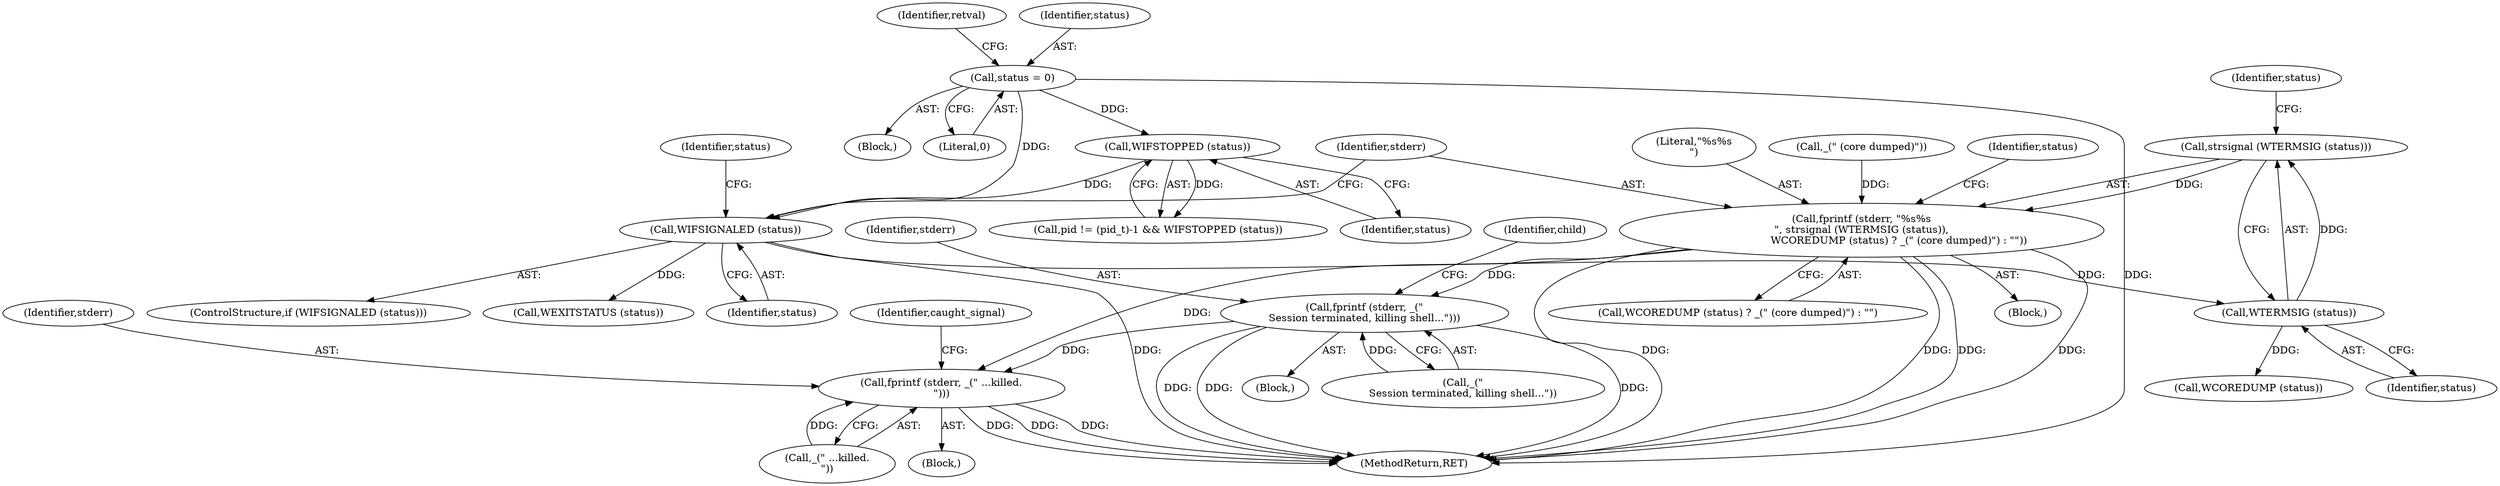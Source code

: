 digraph "0_util-linux_dffab154d29a288aa171ff50263ecc8f2e14a891@API" {
"1000350" [label="(Call,strsignal (WTERMSIG (status)))"];
"1000351" [label="(Call,WTERMSIG (status))"];
"1000344" [label="(Call,WIFSIGNALED (status))"];
"1000114" [label="(Call,status = 0)"];
"1000324" [label="(Call,WIFSTOPPED (status))"];
"1000347" [label="(Call,fprintf (stderr, \"%s%s\n\", strsignal (WTERMSIG (status)),\n                       WCOREDUMP (status) ? _(\" (core dumped)\") : \"\"))"];
"1000402" [label="(Call,fprintf (stderr, _(\"\nSession terminated, killing shell...\")))"];
"1000427" [label="(Call,fprintf (stderr, _(\" ...killed.\n\")))"];
"1000404" [label="(Call,_(\"\nSession terminated, killing shell...\"))"];
"1000354" [label="(Call,WCOREDUMP (status))"];
"1000344" [label="(Call,WIFSIGNALED (status))"];
"1000119" [label="(Identifier,retval)"];
"1000353" [label="(Call,WCOREDUMP (status) ? _(\" (core dumped)\") : \"\")"];
"1000348" [label="(Identifier,stderr)"];
"1000115" [label="(Identifier,status)"];
"1000325" [label="(Identifier,status)"];
"1000346" [label="(Block,)"];
"1000317" [label="(Call,pid != (pid_t)-1 && WIFSTOPPED (status))"];
"1000421" [label="(Block,)"];
"1000351" [label="(Call,WTERMSIG (status))"];
"1000347" [label="(Call,fprintf (stderr, \"%s%s\n\", strsignal (WTERMSIG (status)),\n                       WCOREDUMP (status) ? _(\" (core dumped)\") : \"\"))"];
"1000349" [label="(Literal,\"%s%s\n\")"];
"1000355" [label="(Identifier,status)"];
"1000471" [label="(MethodReturn,RET)"];
"1000356" [label="(Call,_(\" (core dumped)\"))"];
"1000401" [label="(Block,)"];
"1000407" [label="(Identifier,child)"];
"1000367" [label="(Identifier,status)"];
"1000429" [label="(Call,_(\" ...killed.\n\"))"];
"1000324" [label="(Call,WIFSTOPPED (status))"];
"1000427" [label="(Call,fprintf (stderr, _(\" ...killed.\n\")))"];
"1000345" [label="(Identifier,status)"];
"1000116" [label="(Literal,0)"];
"1000360" [label="(Identifier,status)"];
"1000114" [label="(Call,status = 0)"];
"1000403" [label="(Identifier,stderr)"];
"1000352" [label="(Identifier,status)"];
"1000432" [label="(Identifier,caught_signal)"];
"1000343" [label="(ControlStructure,if (WIFSIGNALED (status)))"];
"1000402" [label="(Call,fprintf (stderr, _(\"\nSession terminated, killing shell...\")))"];
"1000109" [label="(Block,)"];
"1000428" [label="(Identifier,stderr)"];
"1000368" [label="(Call,WEXITSTATUS (status))"];
"1000350" [label="(Call,strsignal (WTERMSIG (status)))"];
"1000350" -> "1000347"  [label="AST: "];
"1000350" -> "1000351"  [label="CFG: "];
"1000351" -> "1000350"  [label="AST: "];
"1000355" -> "1000350"  [label="CFG: "];
"1000350" -> "1000347"  [label="DDG: "];
"1000351" -> "1000350"  [label="DDG: "];
"1000351" -> "1000352"  [label="CFG: "];
"1000352" -> "1000351"  [label="AST: "];
"1000344" -> "1000351"  [label="DDG: "];
"1000351" -> "1000354"  [label="DDG: "];
"1000344" -> "1000343"  [label="AST: "];
"1000344" -> "1000345"  [label="CFG: "];
"1000345" -> "1000344"  [label="AST: "];
"1000348" -> "1000344"  [label="CFG: "];
"1000367" -> "1000344"  [label="CFG: "];
"1000344" -> "1000471"  [label="DDG: "];
"1000114" -> "1000344"  [label="DDG: "];
"1000324" -> "1000344"  [label="DDG: "];
"1000344" -> "1000368"  [label="DDG: "];
"1000114" -> "1000109"  [label="AST: "];
"1000114" -> "1000116"  [label="CFG: "];
"1000115" -> "1000114"  [label="AST: "];
"1000116" -> "1000114"  [label="AST: "];
"1000119" -> "1000114"  [label="CFG: "];
"1000114" -> "1000471"  [label="DDG: "];
"1000114" -> "1000324"  [label="DDG: "];
"1000324" -> "1000317"  [label="AST: "];
"1000324" -> "1000325"  [label="CFG: "];
"1000325" -> "1000324"  [label="AST: "];
"1000317" -> "1000324"  [label="CFG: "];
"1000324" -> "1000317"  [label="DDG: "];
"1000347" -> "1000346"  [label="AST: "];
"1000347" -> "1000353"  [label="CFG: "];
"1000348" -> "1000347"  [label="AST: "];
"1000349" -> "1000347"  [label="AST: "];
"1000353" -> "1000347"  [label="AST: "];
"1000360" -> "1000347"  [label="CFG: "];
"1000347" -> "1000471"  [label="DDG: "];
"1000347" -> "1000471"  [label="DDG: "];
"1000347" -> "1000471"  [label="DDG: "];
"1000347" -> "1000471"  [label="DDG: "];
"1000356" -> "1000347"  [label="DDG: "];
"1000347" -> "1000402"  [label="DDG: "];
"1000347" -> "1000427"  [label="DDG: "];
"1000402" -> "1000401"  [label="AST: "];
"1000402" -> "1000404"  [label="CFG: "];
"1000403" -> "1000402"  [label="AST: "];
"1000404" -> "1000402"  [label="AST: "];
"1000407" -> "1000402"  [label="CFG: "];
"1000402" -> "1000471"  [label="DDG: "];
"1000402" -> "1000471"  [label="DDG: "];
"1000402" -> "1000471"  [label="DDG: "];
"1000404" -> "1000402"  [label="DDG: "];
"1000402" -> "1000427"  [label="DDG: "];
"1000427" -> "1000421"  [label="AST: "];
"1000427" -> "1000429"  [label="CFG: "];
"1000428" -> "1000427"  [label="AST: "];
"1000429" -> "1000427"  [label="AST: "];
"1000432" -> "1000427"  [label="CFG: "];
"1000427" -> "1000471"  [label="DDG: "];
"1000427" -> "1000471"  [label="DDG: "];
"1000427" -> "1000471"  [label="DDG: "];
"1000429" -> "1000427"  [label="DDG: "];
}
